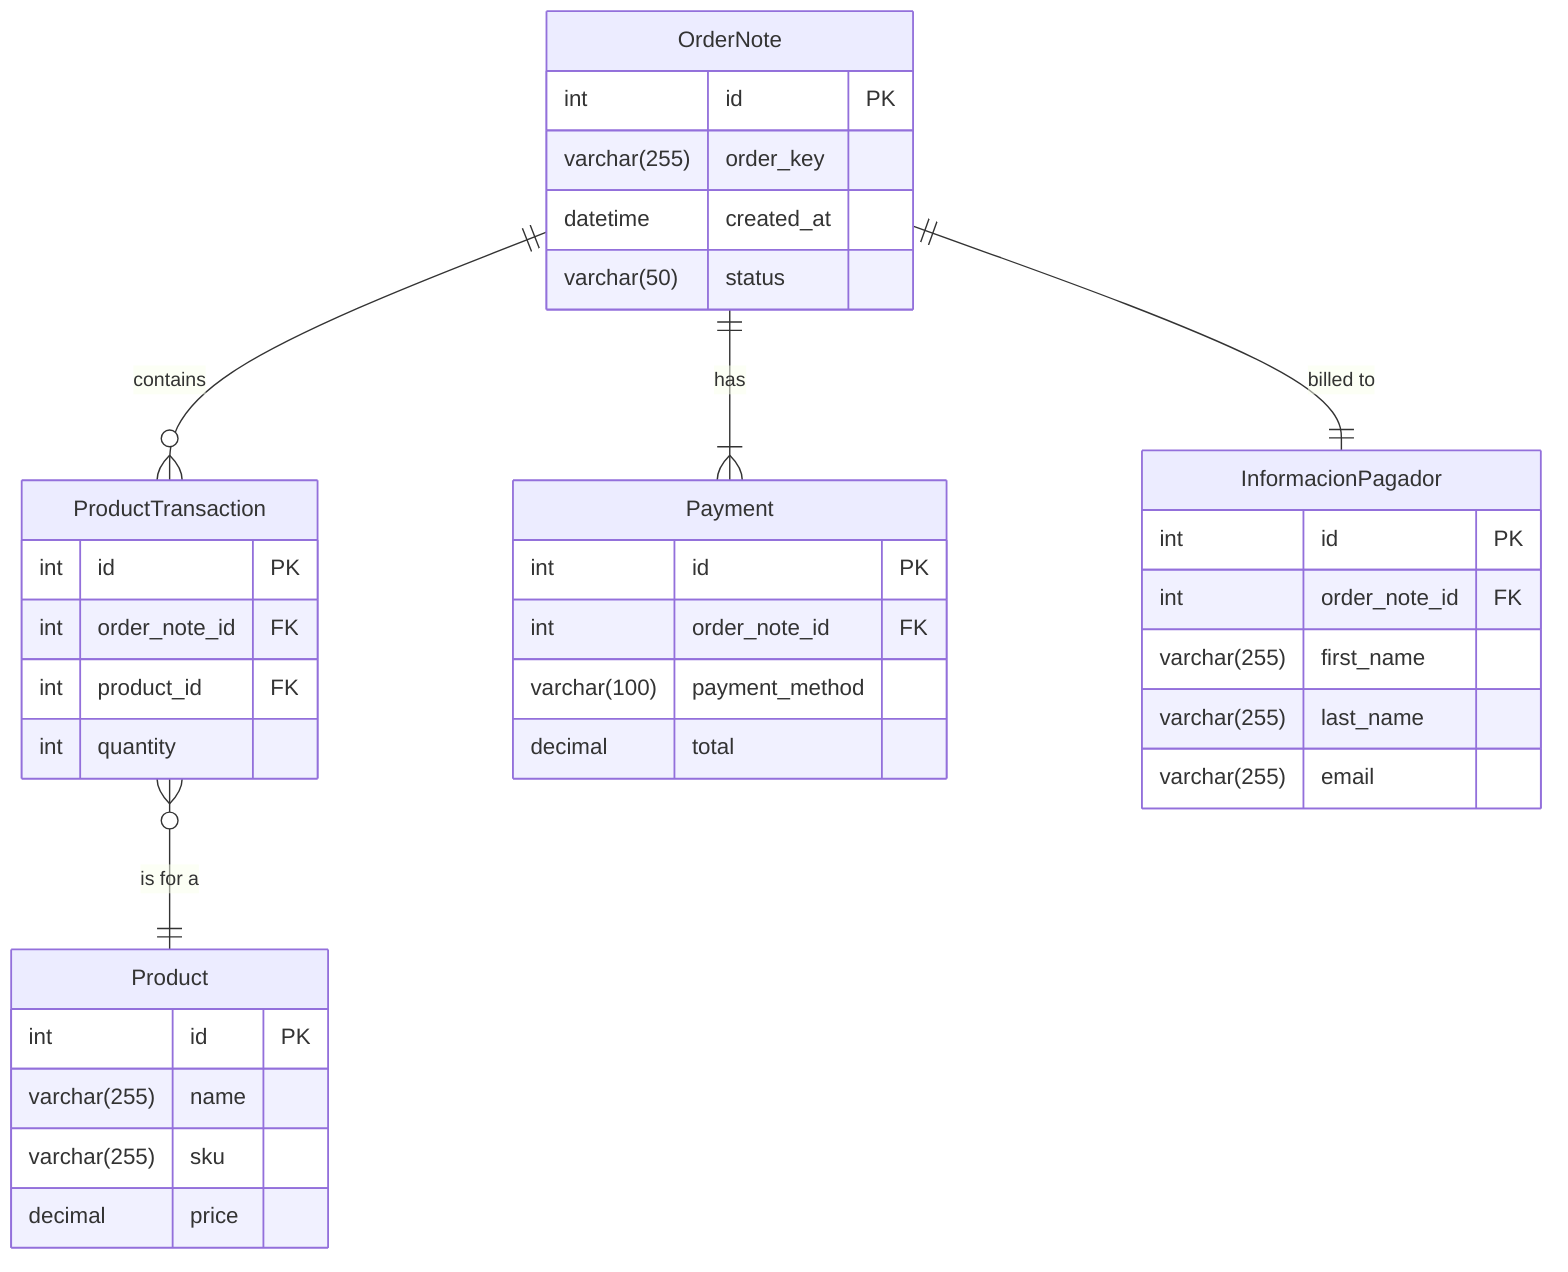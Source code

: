 erDiagram
    OrderNote ||--o{ ProductTransaction : contains
    OrderNote ||--|{ Payment : has
    OrderNote ||--|| InformacionPagador : "billed to"

    ProductTransaction }o--|| Product : "is for a"

    Product {
        int id PK
        varchar(255) name
        varchar(255) sku
        decimal price
    }

    OrderNote {
        int id PK
        varchar(255) order_key
        datetime created_at
        varchar(50) status
    }

    ProductTransaction {
        int id PK
        int order_note_id FK
        int product_id FK
        int quantity
    }

    Payment {
        int id PK
        int order_note_id FK
        varchar(100) payment_method
        decimal total
    }

    InformacionPagador {
        int id PK
        int order_note_id FK
        varchar(255) first_name
        varchar(255) last_name
        varchar(255) email
    }